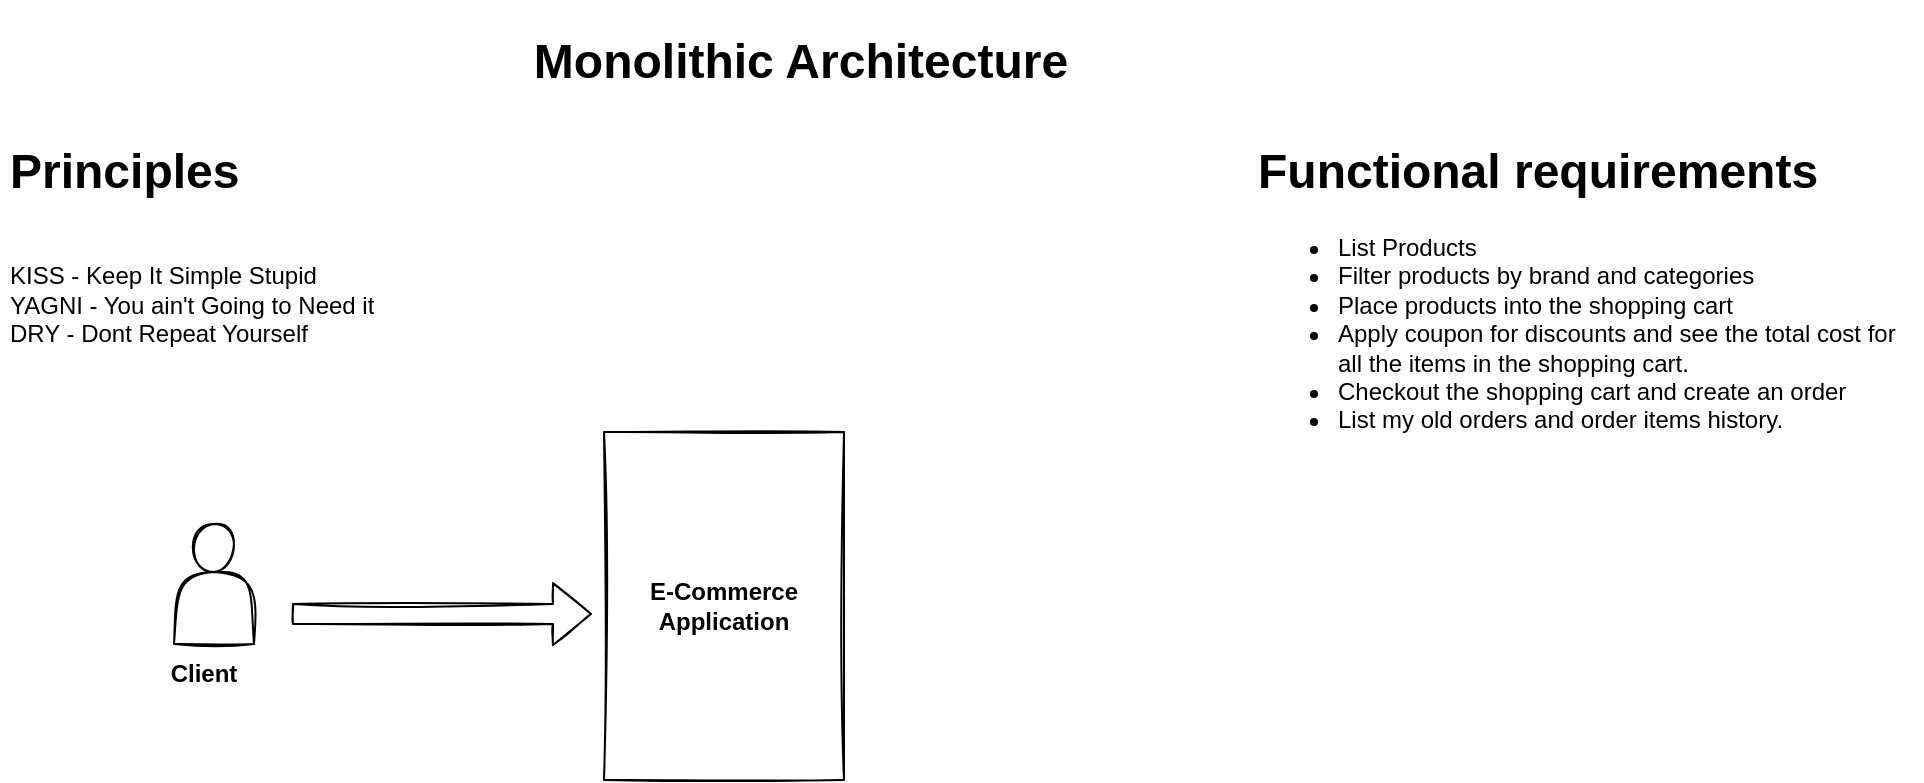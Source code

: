 <mxfile version="16.3.0" type="github">
  <diagram id="dXgJCDw-G9MJAKwI7SdL" name="Page-1">
    <mxGraphModel dx="1438" dy="947" grid="0" gridSize="10" guides="1" tooltips="1" connect="1" arrows="1" fold="1" page="0" pageScale="1" pageWidth="850" pageHeight="1100" math="0" shadow="0">
      <root>
        <mxCell id="0" />
        <mxCell id="1" parent="0" />
        <mxCell id="0WkmEpZrH0iJRa9MUKhW-1" value="&lt;h1&gt;Functional requirements&lt;/h1&gt;&lt;p&gt;&lt;ul&gt;&lt;li&gt;List Products&lt;/li&gt;&lt;li&gt;Filter products by brand and categories&lt;/li&gt;&lt;li&gt;Place products into the shopping cart&lt;/li&gt;&lt;li&gt;Apply coupon for discounts and see the total cost for all the items in the shopping cart.&lt;/li&gt;&lt;li&gt;Checkout the shopping cart and create an order&lt;/li&gt;&lt;li&gt;List my old orders and order items history.&lt;/li&gt;&lt;/ul&gt;&lt;/p&gt;&lt;p&gt;&lt;br&gt;&lt;/p&gt;&lt;p&gt;&lt;br&gt;&lt;/p&gt;" style="text;html=1;strokeColor=none;fillColor=none;spacing=5;spacingTop=-20;whiteSpace=wrap;overflow=hidden;rounded=0;sketch=1;" vertex="1" parent="1">
          <mxGeometry x="379" y="61" width="337" height="164" as="geometry" />
        </mxCell>
        <mxCell id="0WkmEpZrH0iJRa9MUKhW-2" value="&lt;h1&gt;Principles&lt;/h1&gt;&lt;div&gt;&lt;br&gt;&lt;/div&gt;&lt;div&gt;KISS - Keep It Simple Stupid&lt;/div&gt;&lt;div&gt;YAGNI - You ain&#39;t Going to Need it&lt;/div&gt;&lt;div&gt;DRY - Dont Repeat Yourself&lt;/div&gt;" style="text;html=1;strokeColor=none;fillColor=none;spacing=5;spacingTop=-20;whiteSpace=wrap;overflow=hidden;rounded=0;sketch=1;" vertex="1" parent="1">
          <mxGeometry x="-245" y="61" width="204" height="120" as="geometry" />
        </mxCell>
        <mxCell id="0WkmEpZrH0iJRa9MUKhW-3" value="&lt;h1&gt;Monolithic Architecture&lt;/h1&gt;" style="text;html=1;strokeColor=none;fillColor=none;align=center;verticalAlign=middle;whiteSpace=wrap;rounded=0;sketch=1;" vertex="1" parent="1">
          <mxGeometry x="-11" y="8" width="333" height="35" as="geometry" />
        </mxCell>
        <mxCell id="0WkmEpZrH0iJRa9MUKhW-4" value="" style="shape=actor;whiteSpace=wrap;html=1;sketch=1;" vertex="1" parent="1">
          <mxGeometry x="-158" y="257" width="40" height="60" as="geometry" />
        </mxCell>
        <mxCell id="0WkmEpZrH0iJRa9MUKhW-5" value="&lt;b&gt;Client&lt;/b&gt;" style="text;html=1;strokeColor=none;fillColor=none;align=center;verticalAlign=middle;whiteSpace=wrap;rounded=0;sketch=1;" vertex="1" parent="1">
          <mxGeometry x="-173" y="317" width="60" height="30" as="geometry" />
        </mxCell>
        <mxCell id="0WkmEpZrH0iJRa9MUKhW-6" value="&lt;b&gt;E-Commerce Application&lt;/b&gt;" style="rounded=0;whiteSpace=wrap;html=1;sketch=1;" vertex="1" parent="1">
          <mxGeometry x="57" y="211" width="120" height="174" as="geometry" />
        </mxCell>
        <mxCell id="0WkmEpZrH0iJRa9MUKhW-9" value="" style="shape=flexArrow;endArrow=classic;html=1;rounded=0;sketch=1;" edge="1" parent="1">
          <mxGeometry width="50" height="50" relative="1" as="geometry">
            <mxPoint x="-99" y="302" as="sourcePoint" />
            <mxPoint x="51" y="302" as="targetPoint" />
          </mxGeometry>
        </mxCell>
      </root>
    </mxGraphModel>
  </diagram>
</mxfile>

